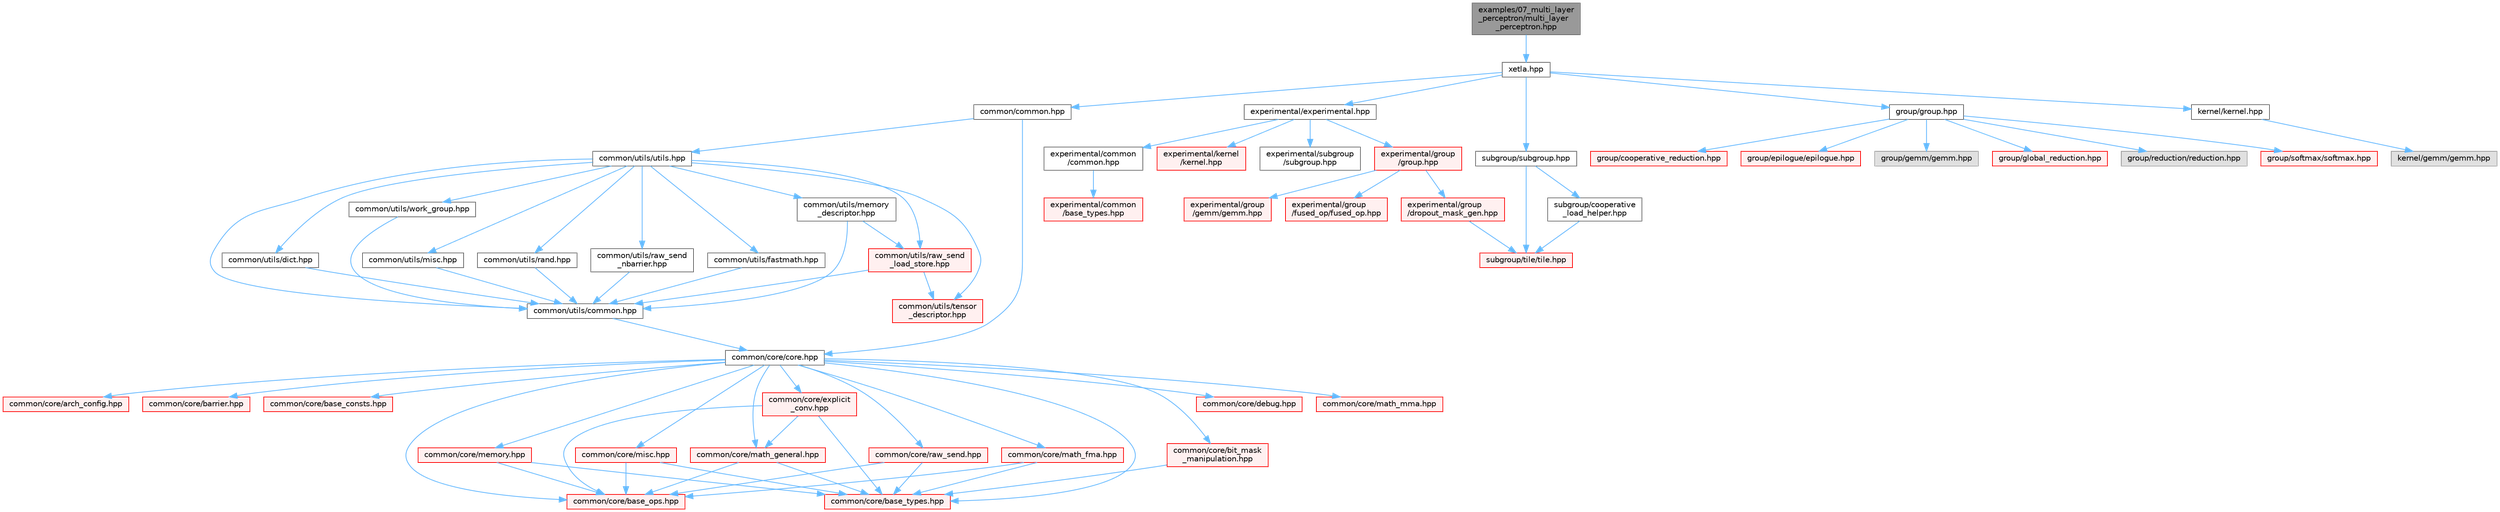digraph "examples/07_multi_layer_perceptron/multi_layer_perceptron.hpp"
{
 // LATEX_PDF_SIZE
  bgcolor="transparent";
  edge [fontname=Helvetica,fontsize=10,labelfontname=Helvetica,labelfontsize=10];
  node [fontname=Helvetica,fontsize=10,shape=box,height=0.2,width=0.4];
  Node1 [id="Node000001",label="examples/07_multi_layer\l_perceptron/multi_layer\l_perceptron.hpp",height=0.2,width=0.4,color="gray40", fillcolor="grey60", style="filled", fontcolor="black",tooltip="C++ API."];
  Node1 -> Node2 [id="edge1_Node000001_Node000002",color="steelblue1",style="solid",tooltip=" "];
  Node2 [id="Node000002",label="xetla.hpp",height=0.2,width=0.4,color="grey40", fillcolor="white", style="filled",URL="$xetla_8hpp.html",tooltip="C++ API."];
  Node2 -> Node3 [id="edge2_Node000002_Node000003",color="steelblue1",style="solid",tooltip=" "];
  Node3 [id="Node000003",label="common/common.hpp",height=0.2,width=0.4,color="grey40", fillcolor="white", style="filled",URL="$common_2common_8hpp.html",tooltip="C++ API."];
  Node3 -> Node4 [id="edge3_Node000003_Node000004",color="steelblue1",style="solid",tooltip=" "];
  Node4 [id="Node000004",label="common/core/core.hpp",height=0.2,width=0.4,color="grey40", fillcolor="white", style="filled",URL="$core_8hpp.html",tooltip="C++ API."];
  Node4 -> Node5 [id="edge4_Node000004_Node000005",color="steelblue1",style="solid",tooltip=" "];
  Node5 [id="Node000005",label="common/core/arch_config.hpp",height=0.2,width=0.4,color="red", fillcolor="#FFF0F0", style="filled",URL="$arch__config_8hpp.html",tooltip="C++ API."];
  Node4 -> Node9 [id="edge5_Node000004_Node000009",color="steelblue1",style="solid",tooltip=" "];
  Node9 [id="Node000009",label="common/core/barrier.hpp",height=0.2,width=0.4,color="red", fillcolor="#FFF0F0", style="filled",URL="$barrier_8hpp.html",tooltip="C++ API."];
  Node4 -> Node10 [id="edge6_Node000004_Node000010",color="steelblue1",style="solid",tooltip=" "];
  Node10 [id="Node000010",label="common/core/base_consts.hpp",height=0.2,width=0.4,color="red", fillcolor="#FFF0F0", style="filled",URL="$base__consts_8hpp.html",tooltip="C++ API."];
  Node4 -> Node11 [id="edge7_Node000004_Node000011",color="steelblue1",style="solid",tooltip=" "];
  Node11 [id="Node000011",label="common/core/base_ops.hpp",height=0.2,width=0.4,color="red", fillcolor="#FFF0F0", style="filled",URL="$base__ops_8hpp.html",tooltip="C++ API."];
  Node4 -> Node12 [id="edge8_Node000004_Node000012",color="steelblue1",style="solid",tooltip=" "];
  Node12 [id="Node000012",label="common/core/base_types.hpp",height=0.2,width=0.4,color="red", fillcolor="#FFF0F0", style="filled",URL="$common_2core_2base__types_8hpp.html",tooltip="C++ API."];
  Node4 -> Node13 [id="edge9_Node000004_Node000013",color="steelblue1",style="solid",tooltip=" "];
  Node13 [id="Node000013",label="common/core/bit_mask\l_manipulation.hpp",height=0.2,width=0.4,color="red", fillcolor="#FFF0F0", style="filled",URL="$bit__mask__manipulation_8hpp.html",tooltip="C++ API."];
  Node13 -> Node12 [id="edge10_Node000013_Node000012",color="steelblue1",style="solid",tooltip=" "];
  Node4 -> Node14 [id="edge11_Node000004_Node000014",color="steelblue1",style="solid",tooltip=" "];
  Node14 [id="Node000014",label="common/core/debug.hpp",height=0.2,width=0.4,color="red", fillcolor="#FFF0F0", style="filled",URL="$debug_8hpp.html",tooltip=" "];
  Node4 -> Node15 [id="edge12_Node000004_Node000015",color="steelblue1",style="solid",tooltip=" "];
  Node15 [id="Node000015",label="common/core/explicit\l_conv.hpp",height=0.2,width=0.4,color="red", fillcolor="#FFF0F0", style="filled",URL="$explicit__conv_8hpp.html",tooltip="C++ API."];
  Node15 -> Node11 [id="edge13_Node000015_Node000011",color="steelblue1",style="solid",tooltip=" "];
  Node15 -> Node12 [id="edge14_Node000015_Node000012",color="steelblue1",style="solid",tooltip=" "];
  Node15 -> Node16 [id="edge15_Node000015_Node000016",color="steelblue1",style="solid",tooltip=" "];
  Node16 [id="Node000016",label="common/core/math_general.hpp",height=0.2,width=0.4,color="red", fillcolor="#FFF0F0", style="filled",URL="$math__general_8hpp.html",tooltip="C++ API."];
  Node16 -> Node11 [id="edge16_Node000016_Node000011",color="steelblue1",style="solid",tooltip=" "];
  Node16 -> Node12 [id="edge17_Node000016_Node000012",color="steelblue1",style="solid",tooltip=" "];
  Node4 -> Node17 [id="edge18_Node000004_Node000017",color="steelblue1",style="solid",tooltip=" "];
  Node17 [id="Node000017",label="common/core/math_fma.hpp",height=0.2,width=0.4,color="red", fillcolor="#FFF0F0", style="filled",URL="$math__fma_8hpp.html",tooltip="C++ API."];
  Node17 -> Node11 [id="edge19_Node000017_Node000011",color="steelblue1",style="solid",tooltip=" "];
  Node17 -> Node12 [id="edge20_Node000017_Node000012",color="steelblue1",style="solid",tooltip=" "];
  Node4 -> Node16 [id="edge21_Node000004_Node000016",color="steelblue1",style="solid",tooltip=" "];
  Node4 -> Node18 [id="edge22_Node000004_Node000018",color="steelblue1",style="solid",tooltip=" "];
  Node18 [id="Node000018",label="common/core/math_mma.hpp",height=0.2,width=0.4,color="red", fillcolor="#FFF0F0", style="filled",URL="$math__mma_8hpp.html",tooltip="C++ API."];
  Node4 -> Node19 [id="edge23_Node000004_Node000019",color="steelblue1",style="solid",tooltip=" "];
  Node19 [id="Node000019",label="common/core/memory.hpp",height=0.2,width=0.4,color="red", fillcolor="#FFF0F0", style="filled",URL="$memory_8hpp.html",tooltip="C++ API."];
  Node19 -> Node11 [id="edge24_Node000019_Node000011",color="steelblue1",style="solid",tooltip=" "];
  Node19 -> Node12 [id="edge25_Node000019_Node000012",color="steelblue1",style="solid",tooltip=" "];
  Node4 -> Node22 [id="edge26_Node000004_Node000022",color="steelblue1",style="solid",tooltip=" "];
  Node22 [id="Node000022",label="common/core/misc.hpp",height=0.2,width=0.4,color="red", fillcolor="#FFF0F0", style="filled",URL="$core_2misc_8hpp.html",tooltip="C++ API."];
  Node22 -> Node11 [id="edge27_Node000022_Node000011",color="steelblue1",style="solid",tooltip=" "];
  Node22 -> Node12 [id="edge28_Node000022_Node000012",color="steelblue1",style="solid",tooltip=" "];
  Node4 -> Node23 [id="edge29_Node000004_Node000023",color="steelblue1",style="solid",tooltip=" "];
  Node23 [id="Node000023",label="common/core/raw_send.hpp",height=0.2,width=0.4,color="red", fillcolor="#FFF0F0", style="filled",URL="$raw__send_8hpp.html",tooltip="C++ API."];
  Node23 -> Node11 [id="edge30_Node000023_Node000011",color="steelblue1",style="solid",tooltip=" "];
  Node23 -> Node12 [id="edge31_Node000023_Node000012",color="steelblue1",style="solid",tooltip=" "];
  Node3 -> Node24 [id="edge32_Node000003_Node000024",color="steelblue1",style="solid",tooltip=" "];
  Node24 [id="Node000024",label="common/utils/utils.hpp",height=0.2,width=0.4,color="grey40", fillcolor="white", style="filled",URL="$utils_8hpp.html",tooltip=" "];
  Node24 -> Node25 [id="edge33_Node000024_Node000025",color="steelblue1",style="solid",tooltip=" "];
  Node25 [id="Node000025",label="common/utils/common.hpp",height=0.2,width=0.4,color="grey40", fillcolor="white", style="filled",URL="$common_2utils_2common_8hpp.html",tooltip="C++ API."];
  Node25 -> Node4 [id="edge34_Node000025_Node000004",color="steelblue1",style="solid",tooltip=" "];
  Node24 -> Node26 [id="edge35_Node000024_Node000026",color="steelblue1",style="solid",tooltip=" "];
  Node26 [id="Node000026",label="common/utils/dict.hpp",height=0.2,width=0.4,color="grey40", fillcolor="white", style="filled",URL="$dict_8hpp.html",tooltip=" "];
  Node26 -> Node25 [id="edge36_Node000026_Node000025",color="steelblue1",style="solid",tooltip=" "];
  Node24 -> Node27 [id="edge37_Node000024_Node000027",color="steelblue1",style="solid",tooltip=" "];
  Node27 [id="Node000027",label="common/utils/fastmath.hpp",height=0.2,width=0.4,color="grey40", fillcolor="white", style="filled",URL="$fastmath_8hpp.html",tooltip="C++ API."];
  Node27 -> Node25 [id="edge38_Node000027_Node000025",color="steelblue1",style="solid",tooltip=" "];
  Node24 -> Node28 [id="edge39_Node000024_Node000028",color="steelblue1",style="solid",tooltip=" "];
  Node28 [id="Node000028",label="common/utils/memory\l_descriptor.hpp",height=0.2,width=0.4,color="grey40", fillcolor="white", style="filled",URL="$memory__descriptor_8hpp.html",tooltip="C++ API."];
  Node28 -> Node25 [id="edge40_Node000028_Node000025",color="steelblue1",style="solid",tooltip=" "];
  Node28 -> Node29 [id="edge41_Node000028_Node000029",color="steelblue1",style="solid",tooltip=" "];
  Node29 [id="Node000029",label="common/utils/raw_send\l_load_store.hpp",height=0.2,width=0.4,color="red", fillcolor="#FFF0F0", style="filled",URL="$raw__send__load__store_8hpp.html",tooltip="C++ API."];
  Node29 -> Node25 [id="edge42_Node000029_Node000025",color="steelblue1",style="solid",tooltip=" "];
  Node29 -> Node21 [id="edge43_Node000029_Node000021",color="steelblue1",style="solid",tooltip=" "];
  Node21 [id="Node000021",label="common/utils/tensor\l_descriptor.hpp",height=0.2,width=0.4,color="red", fillcolor="#FFF0F0", style="filled",URL="$tensor__descriptor_8hpp.html",tooltip="C++ API."];
  Node24 -> Node30 [id="edge44_Node000024_Node000030",color="steelblue1",style="solid",tooltip=" "];
  Node30 [id="Node000030",label="common/utils/misc.hpp",height=0.2,width=0.4,color="grey40", fillcolor="white", style="filled",URL="$utils_2misc_8hpp.html",tooltip="C++ API."];
  Node30 -> Node25 [id="edge45_Node000030_Node000025",color="steelblue1",style="solid",tooltip=" "];
  Node24 -> Node31 [id="edge46_Node000024_Node000031",color="steelblue1",style="solid",tooltip=" "];
  Node31 [id="Node000031",label="common/utils/rand.hpp",height=0.2,width=0.4,color="grey40", fillcolor="white", style="filled",URL="$rand_8hpp.html",tooltip="C++ API."];
  Node31 -> Node25 [id="edge47_Node000031_Node000025",color="steelblue1",style="solid",tooltip=" "];
  Node24 -> Node29 [id="edge48_Node000024_Node000029",color="steelblue1",style="solid",tooltip=" "];
  Node24 -> Node32 [id="edge49_Node000024_Node000032",color="steelblue1",style="solid",tooltip=" "];
  Node32 [id="Node000032",label="common/utils/raw_send\l_nbarrier.hpp",height=0.2,width=0.4,color="grey40", fillcolor="white", style="filled",URL="$raw__send__nbarrier_8hpp.html",tooltip="C++ API."];
  Node32 -> Node25 [id="edge50_Node000032_Node000025",color="steelblue1",style="solid",tooltip=" "];
  Node24 -> Node21 [id="edge51_Node000024_Node000021",color="steelblue1",style="solid",tooltip=" "];
  Node24 -> Node33 [id="edge52_Node000024_Node000033",color="steelblue1",style="solid",tooltip=" "];
  Node33 [id="Node000033",label="common/utils/work_group.hpp",height=0.2,width=0.4,color="grey40", fillcolor="white", style="filled",URL="$work__group_8hpp.html",tooltip="C++ API."];
  Node33 -> Node25 [id="edge53_Node000033_Node000025",color="steelblue1",style="solid",tooltip=" "];
  Node2 -> Node34 [id="edge54_Node000002_Node000034",color="steelblue1",style="solid",tooltip=" "];
  Node34 [id="Node000034",label="experimental/experimental.hpp",height=0.2,width=0.4,color="grey40", fillcolor="white", style="filled",URL="$experimental_8hpp.html",tooltip="C++ API."];
  Node34 -> Node35 [id="edge55_Node000034_Node000035",color="steelblue1",style="solid",tooltip=" "];
  Node35 [id="Node000035",label="experimental/common\l/common.hpp",height=0.2,width=0.4,color="grey40", fillcolor="white", style="filled",URL="$experimental_2common_2common_8hpp.html",tooltip="C++ API."];
  Node35 -> Node36 [id="edge56_Node000035_Node000036",color="steelblue1",style="solid",tooltip=" "];
  Node36 [id="Node000036",label="experimental/common\l/base_types.hpp",height=0.2,width=0.4,color="red", fillcolor="#FFF0F0", style="filled",URL="$experimental_2common_2base__types_8hpp.html",tooltip="C++ API."];
  Node34 -> Node38 [id="edge57_Node000034_Node000038",color="steelblue1",style="solid",tooltip=" "];
  Node38 [id="Node000038",label="experimental/group\l/group.hpp",height=0.2,width=0.4,color="red", fillcolor="#FFF0F0", style="filled",URL="$experimental_2group_2group_8hpp.html",tooltip="C++ API."];
  Node38 -> Node39 [id="edge58_Node000038_Node000039",color="steelblue1",style="solid",tooltip=" "];
  Node39 [id="Node000039",label="experimental/group\l/dropout_mask_gen.hpp",height=0.2,width=0.4,color="red", fillcolor="#FFF0F0", style="filled",URL="$dropout__mask__gen_8hpp.html",tooltip="C++ API."];
  Node39 -> Node40 [id="edge59_Node000039_Node000040",color="steelblue1",style="solid",tooltip=" "];
  Node40 [id="Node000040",label="subgroup/tile/tile.hpp",height=0.2,width=0.4,color="red", fillcolor="#FFF0F0", style="filled",URL="$tile_8hpp.html",tooltip="C++ API."];
  Node38 -> Node56 [id="edge60_Node000038_Node000056",color="steelblue1",style="solid",tooltip=" "];
  Node56 [id="Node000056",label="experimental/group\l/fused_op/fused_op.hpp",height=0.2,width=0.4,color="red", fillcolor="#FFF0F0", style="filled",URL="$fused__op_8hpp.html",tooltip="C++ API."];
  Node38 -> Node62 [id="edge61_Node000038_Node000062",color="steelblue1",style="solid",tooltip=" "];
  Node62 [id="Node000062",label="experimental/group\l/gemm/gemm.hpp",height=0.2,width=0.4,color="red", fillcolor="#FFF0F0", style="filled",URL="$experimental_2group_2gemm_2gemm_8hpp.html",tooltip="C++ API."];
  Node34 -> Node71 [id="edge62_Node000034_Node000071",color="steelblue1",style="solid",tooltip=" "];
  Node71 [id="Node000071",label="experimental/kernel\l/kernel.hpp",height=0.2,width=0.4,color="red", fillcolor="#FFF0F0", style="filled",URL="$experimental_2kernel_2kernel_8hpp.html",tooltip="C++ API."];
  Node34 -> Node64 [id="edge63_Node000034_Node000064",color="steelblue1",style="solid",tooltip=" "];
  Node64 [id="Node000064",label="experimental/subgroup\l/subgroup.hpp",height=0.2,width=0.4,color="grey40", fillcolor="white", style="filled",URL="$experimental_2subgroup_2subgroup_8hpp.html",tooltip="C++ API."];
  Node2 -> Node97 [id="edge64_Node000002_Node000097",color="steelblue1",style="solid",tooltip=" "];
  Node97 [id="Node000097",label="group/group.hpp",height=0.2,width=0.4,color="grey40", fillcolor="white", style="filled",URL="$group_2group_8hpp.html",tooltip="C++ API."];
  Node97 -> Node98 [id="edge65_Node000097_Node000098",color="steelblue1",style="solid",tooltip=" "];
  Node98 [id="Node000098",label="group/cooperative_reduction.hpp",height=0.2,width=0.4,color="red", fillcolor="#FFF0F0", style="filled",URL="$cooperative__reduction_8hpp.html",tooltip="C++ API."];
  Node97 -> Node100 [id="edge66_Node000097_Node000100",color="steelblue1",style="solid",tooltip=" "];
  Node100 [id="Node000100",label="group/epilogue/epilogue.hpp",height=0.2,width=0.4,color="red", fillcolor="#FFF0F0", style="filled",URL="$epilogue_8hpp.html",tooltip="C++ API."];
  Node97 -> Node109 [id="edge67_Node000097_Node000109",color="steelblue1",style="solid",tooltip=" "];
  Node109 [id="Node000109",label="group/gemm/gemm.hpp",height=0.2,width=0.4,color="grey60", fillcolor="#E0E0E0", style="filled",tooltip=" "];
  Node97 -> Node110 [id="edge68_Node000097_Node000110",color="steelblue1",style="solid",tooltip=" "];
  Node110 [id="Node000110",label="group/global_reduction.hpp",height=0.2,width=0.4,color="red", fillcolor="#FFF0F0", style="filled",URL="$global__reduction_8hpp.html",tooltip="C++ API."];
  Node97 -> Node111 [id="edge69_Node000097_Node000111",color="steelblue1",style="solid",tooltip=" "];
  Node111 [id="Node000111",label="group/reduction/reduction.hpp",height=0.2,width=0.4,color="grey60", fillcolor="#E0E0E0", style="filled",tooltip=" "];
  Node97 -> Node112 [id="edge70_Node000097_Node000112",color="steelblue1",style="solid",tooltip=" "];
  Node112 [id="Node000112",label="group/softmax/softmax.hpp",height=0.2,width=0.4,color="red", fillcolor="#FFF0F0", style="filled",URL="$include_2group_2softmax_2softmax_8hpp.html",tooltip="C++ API."];
  Node2 -> Node118 [id="edge71_Node000002_Node000118",color="steelblue1",style="solid",tooltip=" "];
  Node118 [id="Node000118",label="kernel/kernel.hpp",height=0.2,width=0.4,color="grey40", fillcolor="white", style="filled",URL="$kernel_2kernel_8hpp.html",tooltip="C++ API."];
  Node118 -> Node119 [id="edge72_Node000118_Node000119",color="steelblue1",style="solid",tooltip=" "];
  Node119 [id="Node000119",label="kernel/gemm/gemm.hpp",height=0.2,width=0.4,color="grey60", fillcolor="#E0E0E0", style="filled",tooltip=" "];
  Node2 -> Node120 [id="edge73_Node000002_Node000120",color="steelblue1",style="solid",tooltip=" "];
  Node120 [id="Node000120",label="subgroup/subgroup.hpp",height=0.2,width=0.4,color="grey40", fillcolor="white", style="filled",URL="$subgroup_2subgroup_8hpp.html",tooltip="C++ API."];
  Node120 -> Node121 [id="edge74_Node000120_Node000121",color="steelblue1",style="solid",tooltip=" "];
  Node121 [id="Node000121",label="subgroup/cooperative\l_load_helper.hpp",height=0.2,width=0.4,color="grey40", fillcolor="white", style="filled",URL="$cooperative__load__helper_8hpp.html",tooltip="C++ API."];
  Node121 -> Node40 [id="edge75_Node000121_Node000040",color="steelblue1",style="solid",tooltip=" "];
  Node120 -> Node40 [id="edge76_Node000120_Node000040",color="steelblue1",style="solid",tooltip=" "];
}
